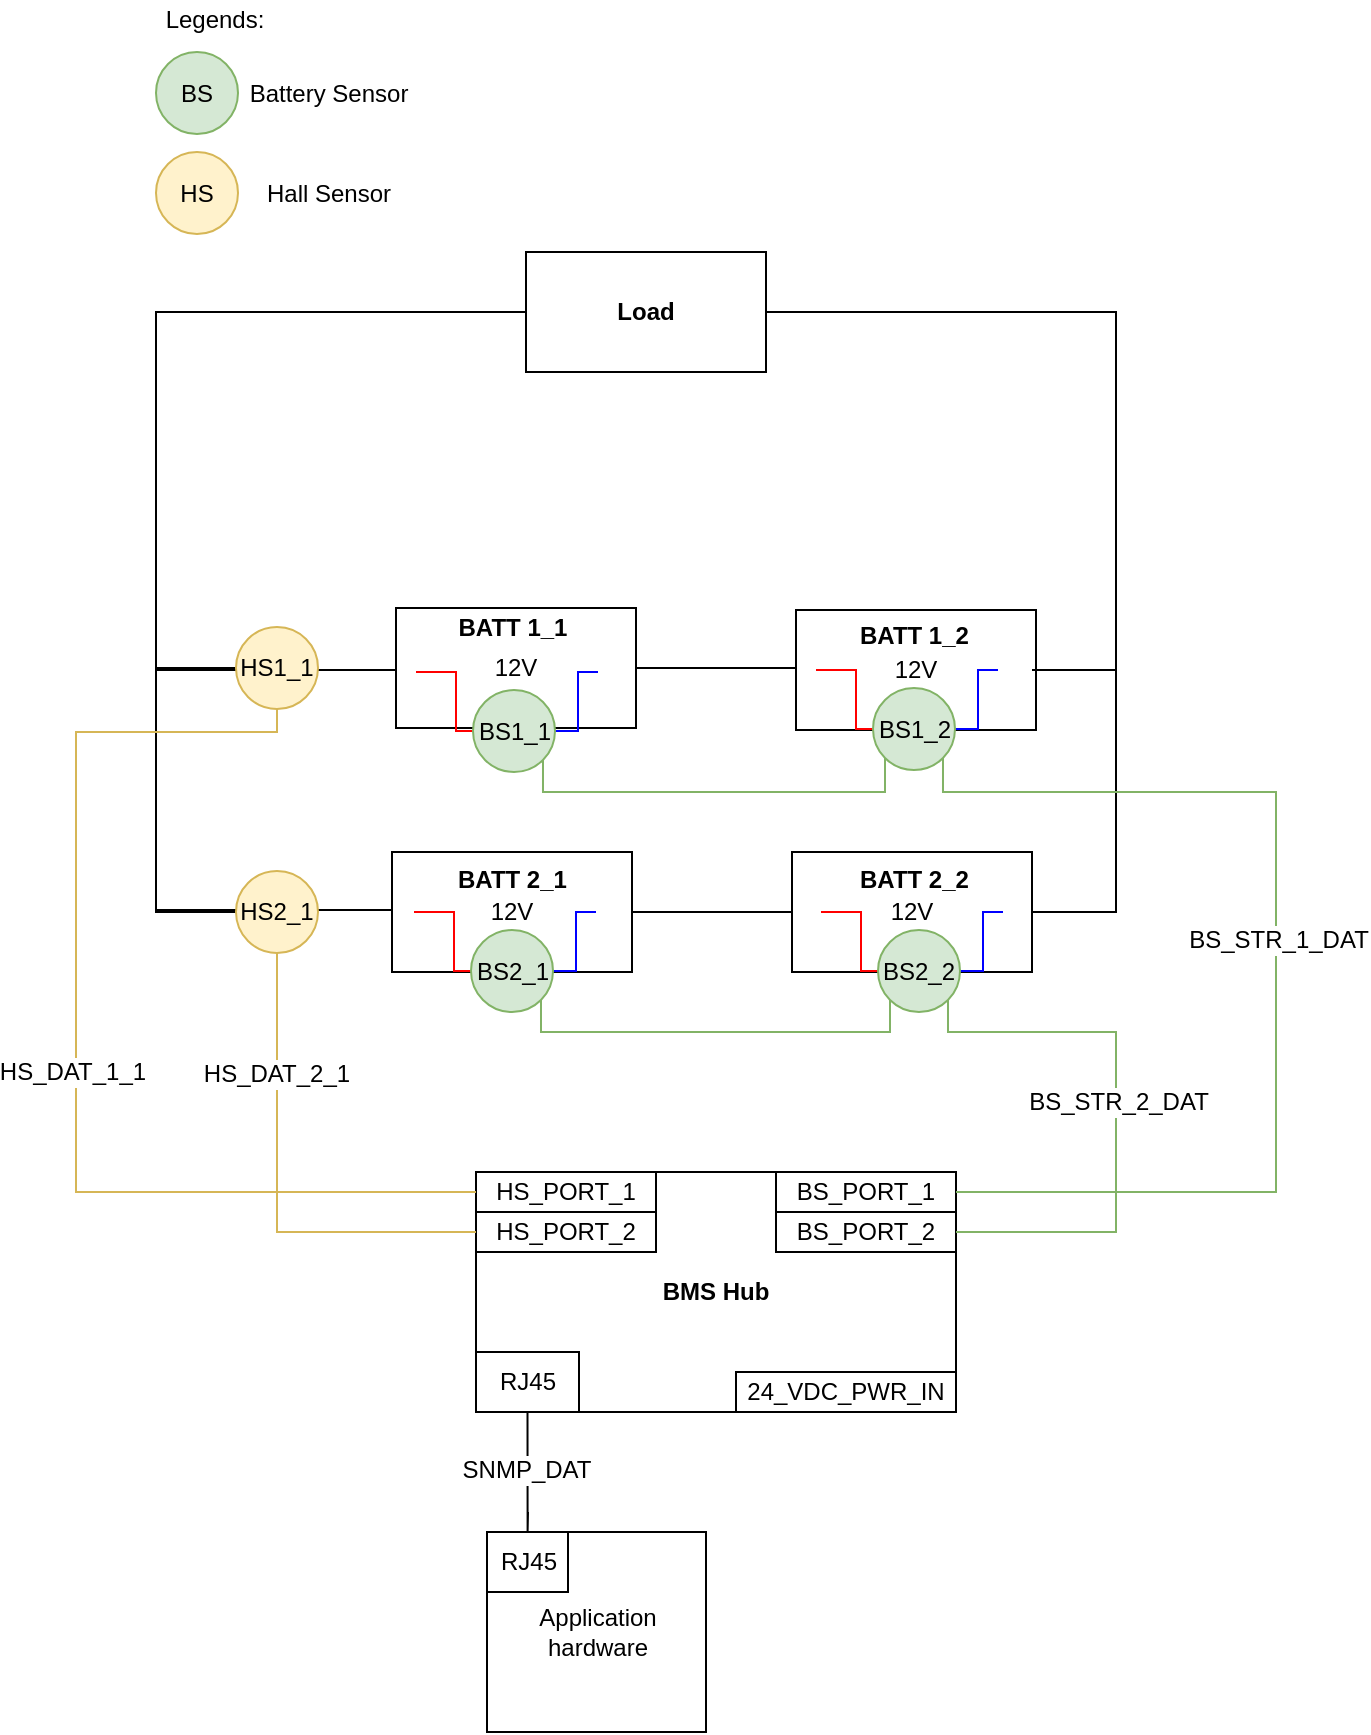 <mxfile version="12.8.6" type="device"><diagram id="7ETy845e9SUNJe_iU1Gr" name="Page-1"><mxGraphModel dx="868" dy="1533" grid="1" gridSize="10" guides="1" tooltips="1" connect="1" arrows="1" fold="1" page="1" pageScale="1" pageWidth="850" pageHeight="1100" math="0" shadow="0"><root><mxCell id="0"/><mxCell id="1" parent="0"/><mxCell id="hTwhYHttpcQ__WdgH_34-5" value="12V" style="rounded=0;whiteSpace=wrap;html=1;" vertex="1" parent="1"><mxGeometry x="240" y="78" width="120" height="60" as="geometry"/></mxCell><mxCell id="hTwhYHttpcQ__WdgH_34-10" value="" style="shape=image;html=1;verticalAlign=top;verticalLabelPosition=bottom;labelBackgroundColor=#ffffff;imageAspect=0;aspect=fixed;image=https://cdn4.iconfinder.com/data/icons/ionicons/512/icon-minus-round-128.png" vertex="1" parent="1"><mxGeometry x="340" y="101" width="18" height="18" as="geometry"/></mxCell><mxCell id="hTwhYHttpcQ__WdgH_34-25" style="edgeStyle=orthogonalEdgeStyle;rounded=0;orthogonalLoop=1;jettySize=auto;html=1;entryX=0;entryY=0.5;entryDx=0;entryDy=0;endArrow=none;endFill=0;" edge="1" parent="1" source="hTwhYHttpcQ__WdgH_34-71" target="hTwhYHttpcQ__WdgH_34-24"><mxGeometry relative="1" as="geometry"><Array as="points"><mxPoint x="120" y="-70"/></Array></mxGeometry></mxCell><mxCell id="hTwhYHttpcQ__WdgH_34-14" value="" style="shape=image;html=1;verticalAlign=top;verticalLabelPosition=bottom;labelBackgroundColor=#ffffff;imageAspect=0;aspect=fixed;image=https://cdn4.iconfinder.com/data/icons/ionicons/512/icon-plus-round-128.png" vertex="1" parent="1"><mxGeometry x="240" y="99" width="20" height="20" as="geometry"/></mxCell><mxCell id="hTwhYHttpcQ__WdgH_34-15" value="12V" style="rounded=0;whiteSpace=wrap;html=1;" vertex="1" parent="1"><mxGeometry x="440" y="79" width="120" height="60" as="geometry"/></mxCell><mxCell id="hTwhYHttpcQ__WdgH_34-27" style="edgeStyle=orthogonalEdgeStyle;rounded=0;orthogonalLoop=1;jettySize=auto;html=1;entryX=1;entryY=0.5;entryDx=0;entryDy=0;endArrow=none;endFill=0;" edge="1" parent="1" source="hTwhYHttpcQ__WdgH_34-16" target="hTwhYHttpcQ__WdgH_34-24"><mxGeometry relative="1" as="geometry"><Array as="points"><mxPoint x="600" y="109"/><mxPoint x="600" y="-70"/></Array></mxGeometry></mxCell><mxCell id="hTwhYHttpcQ__WdgH_34-16" value="" style="shape=image;html=1;verticalAlign=top;verticalLabelPosition=bottom;labelBackgroundColor=#ffffff;imageAspect=0;aspect=fixed;image=https://cdn4.iconfinder.com/data/icons/ionicons/512/icon-minus-round-128.png" vertex="1" parent="1"><mxGeometry x="540" y="100" width="18" height="18" as="geometry"/></mxCell><mxCell id="hTwhYHttpcQ__WdgH_34-29" style="edgeStyle=orthogonalEdgeStyle;rounded=0;orthogonalLoop=1;jettySize=auto;html=1;entryX=1;entryY=0.5;entryDx=0;entryDy=0;endArrow=none;endFill=0;" edge="1" parent="1" source="hTwhYHttpcQ__WdgH_34-17" target="hTwhYHttpcQ__WdgH_34-5"><mxGeometry relative="1" as="geometry"/></mxCell><mxCell id="hTwhYHttpcQ__WdgH_34-17" value="" style="shape=image;html=1;verticalAlign=top;verticalLabelPosition=bottom;labelBackgroundColor=#ffffff;imageAspect=0;aspect=fixed;image=https://cdn4.iconfinder.com/data/icons/ionicons/512/icon-plus-round-128.png" vertex="1" parent="1"><mxGeometry x="440" y="98" width="20" height="20" as="geometry"/></mxCell><mxCell id="hTwhYHttpcQ__WdgH_34-18" value="12V" style="rounded=0;whiteSpace=wrap;html=1;" vertex="1" parent="1"><mxGeometry x="238" y="200" width="120" height="60" as="geometry"/></mxCell><mxCell id="hTwhYHttpcQ__WdgH_34-19" value="" style="shape=image;html=1;verticalAlign=top;verticalLabelPosition=bottom;labelBackgroundColor=#ffffff;imageAspect=0;aspect=fixed;image=https://cdn4.iconfinder.com/data/icons/ionicons/512/icon-minus-round-128.png" vertex="1" parent="1"><mxGeometry x="338" y="221" width="18" height="18" as="geometry"/></mxCell><mxCell id="hTwhYHttpcQ__WdgH_34-26" style="edgeStyle=orthogonalEdgeStyle;rounded=0;orthogonalLoop=1;jettySize=auto;html=1;entryX=0;entryY=0.5;entryDx=0;entryDy=0;endArrow=none;endFill=0;" edge="1" parent="1" source="hTwhYHttpcQ__WdgH_34-73" target="hTwhYHttpcQ__WdgH_34-24"><mxGeometry relative="1" as="geometry"><Array as="points"><mxPoint x="120" y="-70"/></Array></mxGeometry></mxCell><mxCell id="hTwhYHttpcQ__WdgH_34-20" value="" style="shape=image;html=1;verticalAlign=top;verticalLabelPosition=bottom;labelBackgroundColor=#ffffff;imageAspect=0;aspect=fixed;image=https://cdn4.iconfinder.com/data/icons/ionicons/512/icon-plus-round-128.png" vertex="1" parent="1"><mxGeometry x="238" y="219" width="20" height="20" as="geometry"/></mxCell><mxCell id="hTwhYHttpcQ__WdgH_34-28" style="edgeStyle=orthogonalEdgeStyle;rounded=0;orthogonalLoop=1;jettySize=auto;html=1;entryX=1;entryY=0.5;entryDx=0;entryDy=0;endArrow=none;endFill=0;" edge="1" parent="1" source="hTwhYHttpcQ__WdgH_34-21" target="hTwhYHttpcQ__WdgH_34-24"><mxGeometry relative="1" as="geometry"><Array as="points"><mxPoint x="600" y="230"/><mxPoint x="600" y="-70"/></Array></mxGeometry></mxCell><mxCell id="hTwhYHttpcQ__WdgH_34-30" style="edgeStyle=orthogonalEdgeStyle;rounded=0;orthogonalLoop=1;jettySize=auto;html=1;entryX=1;entryY=0.5;entryDx=0;entryDy=0;endArrow=none;endFill=0;" edge="1" parent="1" source="hTwhYHttpcQ__WdgH_34-21" target="hTwhYHttpcQ__WdgH_34-18"><mxGeometry relative="1" as="geometry"/></mxCell><mxCell id="hTwhYHttpcQ__WdgH_34-21" value="12V" style="rounded=0;whiteSpace=wrap;html=1;" vertex="1" parent="1"><mxGeometry x="438" y="200" width="120" height="60" as="geometry"/></mxCell><mxCell id="hTwhYHttpcQ__WdgH_34-22" value="" style="shape=image;html=1;verticalAlign=top;verticalLabelPosition=bottom;labelBackgroundColor=#ffffff;imageAspect=0;aspect=fixed;image=https://cdn4.iconfinder.com/data/icons/ionicons/512/icon-minus-round-128.png" vertex="1" parent="1"><mxGeometry x="538" y="221" width="18" height="18" as="geometry"/></mxCell><mxCell id="hTwhYHttpcQ__WdgH_34-23" value="" style="shape=image;html=1;verticalAlign=top;verticalLabelPosition=bottom;labelBackgroundColor=#ffffff;imageAspect=0;aspect=fixed;image=https://cdn4.iconfinder.com/data/icons/ionicons/512/icon-plus-round-128.png" vertex="1" parent="1"><mxGeometry x="438" y="219" width="20" height="20" as="geometry"/></mxCell><mxCell id="hTwhYHttpcQ__WdgH_34-24" value="&lt;b&gt;Load&lt;/b&gt;" style="rounded=0;whiteSpace=wrap;html=1;" vertex="1" parent="1"><mxGeometry x="305" y="-100" width="120" height="60" as="geometry"/></mxCell><mxCell id="hTwhYHttpcQ__WdgH_34-31" value="&lt;b&gt;BMS Hub&lt;/b&gt;" style="rounded=0;whiteSpace=wrap;html=1;" vertex="1" parent="1"><mxGeometry x="280" y="360" width="240" height="120" as="geometry"/></mxCell><mxCell id="hTwhYHttpcQ__WdgH_34-32" value="HS_PORT_1" style="rounded=0;whiteSpace=wrap;html=1;" vertex="1" parent="1"><mxGeometry x="280" y="360" width="90" height="20" as="geometry"/></mxCell><mxCell id="hTwhYHttpcQ__WdgH_34-33" value="HS_PORT_2" style="rounded=0;whiteSpace=wrap;html=1;" vertex="1" parent="1"><mxGeometry x="280" y="380" width="90" height="20" as="geometry"/></mxCell><mxCell id="hTwhYHttpcQ__WdgH_34-34" value="BS_PORT_1" style="rounded=0;whiteSpace=wrap;html=1;" vertex="1" parent="1"><mxGeometry x="430" y="360" width="90" height="20" as="geometry"/></mxCell><mxCell id="hTwhYHttpcQ__WdgH_34-35" value="BS_PORT_2" style="rounded=0;whiteSpace=wrap;html=1;" vertex="1" parent="1"><mxGeometry x="430" y="380" width="90" height="20" as="geometry"/></mxCell><mxCell id="hTwhYHttpcQ__WdgH_34-38" style="edgeStyle=orthogonalEdgeStyle;rounded=0;orthogonalLoop=1;jettySize=auto;html=1;exitX=0;exitY=0.5;exitDx=0;exitDy=0;entryX=0.5;entryY=0.55;entryDx=0;entryDy=0;entryPerimeter=0;endArrow=none;endFill=0;strokeColor=#FF0000;" edge="1" parent="1" source="hTwhYHttpcQ__WdgH_34-37" target="hTwhYHttpcQ__WdgH_34-14"><mxGeometry relative="1" as="geometry"><Array as="points"><mxPoint x="270" y="140"/><mxPoint x="270" y="110"/></Array></mxGeometry></mxCell><mxCell id="hTwhYHttpcQ__WdgH_34-40" style="edgeStyle=orthogonalEdgeStyle;rounded=0;orthogonalLoop=1;jettySize=auto;html=1;exitX=1;exitY=0.5;exitDx=0;exitDy=0;entryX=0;entryY=0.5;entryDx=0;entryDy=0;endArrow=none;endFill=0;strokeColor=#0000FF;fillColor=#dae8fc;" edge="1" parent="1"><mxGeometry relative="1" as="geometry"><mxPoint x="319.5" y="139.5" as="sourcePoint"/><mxPoint x="341" y="110" as="targetPoint"/><Array as="points"><mxPoint x="331" y="140"/><mxPoint x="331" y="110"/></Array></mxGeometry></mxCell><mxCell id="hTwhYHttpcQ__WdgH_34-64" style="edgeStyle=orthogonalEdgeStyle;rounded=0;orthogonalLoop=1;jettySize=auto;html=1;exitX=1;exitY=1;exitDx=0;exitDy=0;entryX=0;entryY=1;entryDx=0;entryDy=0;endArrow=none;endFill=0;strokeColor=#82b366;fillColor=#d5e8d4;" edge="1" parent="1" source="hTwhYHttpcQ__WdgH_34-37" target="hTwhYHttpcQ__WdgH_34-46"><mxGeometry relative="1" as="geometry"><Array as="points"><mxPoint x="314" y="170"/><mxPoint x="485" y="170"/></Array></mxGeometry></mxCell><mxCell id="hTwhYHttpcQ__WdgH_34-37" value="BS1_1" style="ellipse;whiteSpace=wrap;html=1;aspect=fixed;fillColor=#d5e8d4;strokeColor=#82b366;" vertex="1" parent="1"><mxGeometry x="278.5" y="119" width="41" height="41" as="geometry"/></mxCell><mxCell id="hTwhYHttpcQ__WdgH_34-44" style="edgeStyle=orthogonalEdgeStyle;rounded=0;orthogonalLoop=1;jettySize=auto;html=1;exitX=0;exitY=0.5;exitDx=0;exitDy=0;entryX=0.5;entryY=0.55;entryDx=0;entryDy=0;entryPerimeter=0;endArrow=none;endFill=0;strokeColor=#FF0000;" edge="1" parent="1" source="hTwhYHttpcQ__WdgH_34-46"><mxGeometry relative="1" as="geometry"><mxPoint x="450" y="109" as="targetPoint"/><Array as="points"><mxPoint x="470" y="139"/><mxPoint x="470" y="109"/></Array></mxGeometry></mxCell><mxCell id="hTwhYHttpcQ__WdgH_34-45" style="edgeStyle=orthogonalEdgeStyle;rounded=0;orthogonalLoop=1;jettySize=auto;html=1;exitX=1;exitY=0.5;exitDx=0;exitDy=0;entryX=0;entryY=0.5;entryDx=0;entryDy=0;endArrow=none;endFill=0;strokeColor=#0000FF;" edge="1" parent="1"><mxGeometry relative="1" as="geometry"><mxPoint x="519.5" y="138.5" as="sourcePoint"/><mxPoint x="541" y="109" as="targetPoint"/><Array as="points"><mxPoint x="531" y="139"/><mxPoint x="531" y="109"/></Array></mxGeometry></mxCell><mxCell id="hTwhYHttpcQ__WdgH_34-67" style="edgeStyle=orthogonalEdgeStyle;rounded=0;orthogonalLoop=1;jettySize=auto;html=1;exitX=1;exitY=1;exitDx=0;exitDy=0;endArrow=none;endFill=0;strokeColor=#82b366;entryX=1;entryY=0.5;entryDx=0;entryDy=0;fillColor=#d5e8d4;" edge="1" parent="1" source="hTwhYHttpcQ__WdgH_34-46" target="hTwhYHttpcQ__WdgH_34-34"><mxGeometry relative="1" as="geometry"><mxPoint x="660" y="190" as="targetPoint"/><Array as="points"><mxPoint x="514" y="170"/><mxPoint x="680" y="170"/><mxPoint x="680" y="370"/></Array></mxGeometry></mxCell><mxCell id="hTwhYHttpcQ__WdgH_34-83" value="BS_STR_1_DAT" style="text;html=1;align=center;verticalAlign=middle;resizable=0;points=[];labelBackgroundColor=#ffffff;" vertex="1" connectable="0" parent="hTwhYHttpcQ__WdgH_34-67"><mxGeometry x="-0.053" y="1" relative="1" as="geometry"><mxPoint as="offset"/></mxGeometry></mxCell><mxCell id="hTwhYHttpcQ__WdgH_34-46" value="BS1_2" style="ellipse;whiteSpace=wrap;html=1;aspect=fixed;fillColor=#d5e8d4;strokeColor=#82b366;" vertex="1" parent="1"><mxGeometry x="478.5" y="118" width="41" height="41" as="geometry"/></mxCell><mxCell id="hTwhYHttpcQ__WdgH_34-47" style="edgeStyle=orthogonalEdgeStyle;rounded=0;orthogonalLoop=1;jettySize=auto;html=1;exitX=0;exitY=0.5;exitDx=0;exitDy=0;entryX=0.5;entryY=0.55;entryDx=0;entryDy=0;entryPerimeter=0;endArrow=none;endFill=0;strokeColor=#FF0000;" edge="1" parent="1" source="hTwhYHttpcQ__WdgH_34-49"><mxGeometry relative="1" as="geometry"><mxPoint x="249" y="230" as="targetPoint"/><Array as="points"><mxPoint x="269" y="260"/><mxPoint x="269" y="230"/></Array></mxGeometry></mxCell><mxCell id="hTwhYHttpcQ__WdgH_34-48" style="edgeStyle=orthogonalEdgeStyle;rounded=0;orthogonalLoop=1;jettySize=auto;html=1;exitX=1;exitY=0.5;exitDx=0;exitDy=0;entryX=0;entryY=0.5;entryDx=0;entryDy=0;endArrow=none;endFill=0;strokeColor=#0000FF;" edge="1" parent="1"><mxGeometry relative="1" as="geometry"><mxPoint x="318.5" y="259.5" as="sourcePoint"/><mxPoint x="340" y="230" as="targetPoint"/><Array as="points"><mxPoint x="330" y="260"/><mxPoint x="330" y="230"/></Array></mxGeometry></mxCell><mxCell id="hTwhYHttpcQ__WdgH_34-68" style="edgeStyle=orthogonalEdgeStyle;rounded=0;orthogonalLoop=1;jettySize=auto;html=1;exitX=1;exitY=1;exitDx=0;exitDy=0;entryX=0;entryY=1;entryDx=0;entryDy=0;endArrow=none;endFill=0;strokeColor=#82b366;fillColor=#d5e8d4;" edge="1" parent="1" source="hTwhYHttpcQ__WdgH_34-49" target="hTwhYHttpcQ__WdgH_34-55"><mxGeometry relative="1" as="geometry"><Array as="points"><mxPoint x="313" y="290"/><mxPoint x="487" y="290"/></Array></mxGeometry></mxCell><mxCell id="hTwhYHttpcQ__WdgH_34-49" value="BS2_1" style="ellipse;whiteSpace=wrap;html=1;aspect=fixed;fillColor=#d5e8d4;strokeColor=#82b366;" vertex="1" parent="1"><mxGeometry x="277.5" y="239" width="41" height="41" as="geometry"/></mxCell><mxCell id="hTwhYHttpcQ__WdgH_34-53" style="edgeStyle=orthogonalEdgeStyle;rounded=0;orthogonalLoop=1;jettySize=auto;html=1;exitX=0;exitY=0.5;exitDx=0;exitDy=0;entryX=0.5;entryY=0.55;entryDx=0;entryDy=0;entryPerimeter=0;endArrow=none;endFill=0;strokeColor=#FF0000;" edge="1" parent="1" source="hTwhYHttpcQ__WdgH_34-55"><mxGeometry relative="1" as="geometry"><mxPoint x="452.5" y="230" as="targetPoint"/><Array as="points"><mxPoint x="472.5" y="260"/><mxPoint x="472.5" y="230"/></Array></mxGeometry></mxCell><mxCell id="hTwhYHttpcQ__WdgH_34-54" style="edgeStyle=orthogonalEdgeStyle;rounded=0;orthogonalLoop=1;jettySize=auto;html=1;exitX=1;exitY=0.5;exitDx=0;exitDy=0;entryX=0;entryY=0.5;entryDx=0;entryDy=0;endArrow=none;endFill=0;strokeColor=#0000FF;" edge="1" parent="1"><mxGeometry relative="1" as="geometry"><mxPoint x="522" y="259.5" as="sourcePoint"/><mxPoint x="543.5" y="230" as="targetPoint"/><Array as="points"><mxPoint x="533.5" y="260"/><mxPoint x="533.5" y="230"/></Array></mxGeometry></mxCell><mxCell id="hTwhYHttpcQ__WdgH_34-69" style="edgeStyle=orthogonalEdgeStyle;rounded=0;orthogonalLoop=1;jettySize=auto;html=1;exitX=1;exitY=1;exitDx=0;exitDy=0;entryX=1;entryY=0.5;entryDx=0;entryDy=0;endArrow=none;endFill=0;strokeColor=#82b366;fillColor=#d5e8d4;" edge="1" parent="1" source="hTwhYHttpcQ__WdgH_34-55" target="hTwhYHttpcQ__WdgH_34-35"><mxGeometry relative="1" as="geometry"><Array as="points"><mxPoint x="516" y="290"/><mxPoint x="600" y="290"/><mxPoint x="600" y="390"/></Array></mxGeometry></mxCell><mxCell id="hTwhYHttpcQ__WdgH_34-55" value="BS2_2" style="ellipse;whiteSpace=wrap;html=1;aspect=fixed;fillColor=#d5e8d4;strokeColor=#82b366;" vertex="1" parent="1"><mxGeometry x="481" y="239" width="41" height="41" as="geometry"/></mxCell><mxCell id="hTwhYHttpcQ__WdgH_34-57" value="BS" style="ellipse;whiteSpace=wrap;html=1;aspect=fixed;fillColor=#d5e8d4;strokeColor=#82b366;" vertex="1" parent="1"><mxGeometry x="120" y="-200" width="41" height="41" as="geometry"/></mxCell><mxCell id="hTwhYHttpcQ__WdgH_34-58" value="Legends:" style="text;html=1;align=center;verticalAlign=middle;resizable=0;points=[];autosize=1;" vertex="1" parent="1"><mxGeometry x="119" y="-226" width="60" height="20" as="geometry"/></mxCell><mxCell id="hTwhYHttpcQ__WdgH_34-59" value="Battery Sensor" style="text;html=1;align=center;verticalAlign=middle;resizable=0;points=[];autosize=1;" vertex="1" parent="1"><mxGeometry x="161" y="-189.5" width="90" height="20" as="geometry"/></mxCell><mxCell id="hTwhYHttpcQ__WdgH_34-72" style="edgeStyle=orthogonalEdgeStyle;rounded=0;orthogonalLoop=1;jettySize=auto;html=1;entryX=0;entryY=0.5;entryDx=0;entryDy=0;endArrow=none;endFill=0;" edge="1" parent="1" source="hTwhYHttpcQ__WdgH_34-14" target="hTwhYHttpcQ__WdgH_34-71"><mxGeometry relative="1" as="geometry"><mxPoint x="240" y="109" as="sourcePoint"/><mxPoint x="340" y="-70" as="targetPoint"/><Array as="points"><mxPoint x="120" y="109"/></Array></mxGeometry></mxCell><mxCell id="hTwhYHttpcQ__WdgH_34-77" style="edgeStyle=orthogonalEdgeStyle;rounded=0;orthogonalLoop=1;jettySize=auto;html=1;exitX=0.5;exitY=1;exitDx=0;exitDy=0;entryX=0;entryY=0.5;entryDx=0;entryDy=0;endArrow=none;endFill=0;strokeColor=#d6b656;fillColor=#fff2cc;" edge="1" parent="1" source="hTwhYHttpcQ__WdgH_34-71" target="hTwhYHttpcQ__WdgH_34-32"><mxGeometry relative="1" as="geometry"><Array as="points"><mxPoint x="181" y="140"/><mxPoint x="80" y="140"/><mxPoint x="80" y="370"/></Array></mxGeometry></mxCell><mxCell id="hTwhYHttpcQ__WdgH_34-81" value="HS_DAT_1_1" style="text;html=1;align=center;verticalAlign=middle;resizable=0;points=[];labelBackgroundColor=#ffffff;" vertex="1" connectable="0" parent="hTwhYHttpcQ__WdgH_34-77"><mxGeometry x="-0.118" y="-2" relative="1" as="geometry"><mxPoint y="43" as="offset"/></mxGeometry></mxCell><mxCell id="hTwhYHttpcQ__WdgH_34-71" value="HS1_1" style="ellipse;whiteSpace=wrap;html=1;aspect=fixed;fillColor=#fff2cc;strokeColor=#d6b656;" vertex="1" parent="1"><mxGeometry x="160" y="87.5" width="41" height="41" as="geometry"/></mxCell><mxCell id="hTwhYHttpcQ__WdgH_34-74" style="edgeStyle=orthogonalEdgeStyle;rounded=0;orthogonalLoop=1;jettySize=auto;html=1;entryX=0;entryY=0.5;entryDx=0;entryDy=0;endArrow=none;endFill=0;" edge="1" parent="1" source="hTwhYHttpcQ__WdgH_34-20" target="hTwhYHttpcQ__WdgH_34-73"><mxGeometry relative="1" as="geometry"><mxPoint x="238" y="229" as="sourcePoint"/><mxPoint x="340" y="-70" as="targetPoint"/><Array as="points"><mxPoint x="120" y="229"/></Array></mxGeometry></mxCell><mxCell id="hTwhYHttpcQ__WdgH_34-75" value="HS" style="ellipse;whiteSpace=wrap;html=1;aspect=fixed;fillColor=#fff2cc;strokeColor=#d6b656;" vertex="1" parent="1"><mxGeometry x="120" y="-150" width="41" height="41" as="geometry"/></mxCell><mxCell id="hTwhYHttpcQ__WdgH_34-80" style="edgeStyle=orthogonalEdgeStyle;rounded=0;orthogonalLoop=1;jettySize=auto;html=1;exitX=0.5;exitY=1;exitDx=0;exitDy=0;entryX=0;entryY=0.25;entryDx=0;entryDy=0;endArrow=none;endFill=0;strokeColor=#d6b656;fillColor=#fff2cc;" edge="1" parent="1" source="hTwhYHttpcQ__WdgH_34-73" target="hTwhYHttpcQ__WdgH_34-31"><mxGeometry relative="1" as="geometry"/></mxCell><mxCell id="hTwhYHttpcQ__WdgH_34-73" value="HS2_1" style="ellipse;whiteSpace=wrap;html=1;aspect=fixed;fillColor=#fff2cc;strokeColor=#d6b656;" vertex="1" parent="1"><mxGeometry x="160" y="209.5" width="41" height="41" as="geometry"/></mxCell><mxCell id="hTwhYHttpcQ__WdgH_34-76" value="Hall Sensor" style="text;html=1;align=center;verticalAlign=middle;resizable=0;points=[];autosize=1;" vertex="1" parent="1"><mxGeometry x="166" y="-139.5" width="80" height="20" as="geometry"/></mxCell><mxCell id="hTwhYHttpcQ__WdgH_34-82" value="HS_DAT_2_1" style="text;html=1;align=center;verticalAlign=middle;resizable=0;points=[];labelBackgroundColor=#ffffff;" vertex="1" connectable="0" parent="1"><mxGeometry x="180" y="268" as="geometry"><mxPoint y="43" as="offset"/></mxGeometry></mxCell><mxCell id="hTwhYHttpcQ__WdgH_34-84" value="BS_STR_2_DAT" style="text;html=1;align=center;verticalAlign=middle;resizable=0;points=[];labelBackgroundColor=#ffffff;" vertex="1" connectable="0" parent="1"><mxGeometry x="560" y="289.996" as="geometry"><mxPoint x="41" y="35" as="offset"/></mxGeometry></mxCell><mxCell id="hTwhYHttpcQ__WdgH_34-86" value="24_VDC_PWR_IN" style="rounded=0;whiteSpace=wrap;html=1;" vertex="1" parent="1"><mxGeometry x="410" y="460" width="110" height="20" as="geometry"/></mxCell><mxCell id="hTwhYHttpcQ__WdgH_34-87" value="Application hardware" style="rounded=0;whiteSpace=wrap;html=1;fillColor=#ffffff;" vertex="1" parent="1"><mxGeometry x="285.5" y="540" width="109.5" height="100" as="geometry"/></mxCell><mxCell id="hTwhYHttpcQ__WdgH_34-88" value="RJ45" style="rounded=0;whiteSpace=wrap;html=1;fillColor=#ffffff;" vertex="1" parent="1"><mxGeometry x="285.5" y="540" width="40.5" height="30" as="geometry"/></mxCell><mxCell id="hTwhYHttpcQ__WdgH_34-91" style="edgeStyle=orthogonalEdgeStyle;rounded=0;orthogonalLoop=1;jettySize=auto;html=1;exitX=0.5;exitY=1;exitDx=0;exitDy=0;endArrow=none;endFill=0;strokeColor=#000000;" edge="1" parent="1" source="hTwhYHttpcQ__WdgH_34-89"><mxGeometry relative="1" as="geometry"><mxPoint x="306" y="530" as="targetPoint"/><Array as="points"><mxPoint x="306" y="540"/><mxPoint x="306" y="540"/></Array></mxGeometry></mxCell><mxCell id="hTwhYHttpcQ__WdgH_34-93" value="SNMP_DAT" style="text;html=1;align=center;verticalAlign=middle;resizable=0;points=[];labelBackgroundColor=#ffffff;" vertex="1" connectable="0" parent="hTwhYHttpcQ__WdgH_34-91"><mxGeometry x="-0.238" y="2" relative="1" as="geometry"><mxPoint x="-2.78" y="2" as="offset"/></mxGeometry></mxCell><mxCell id="hTwhYHttpcQ__WdgH_34-89" value="RJ45" style="rounded=0;whiteSpace=wrap;html=1;fillColor=#ffffff;" vertex="1" parent="1"><mxGeometry x="280" y="450" width="51.5" height="30" as="geometry"/></mxCell><mxCell id="hTwhYHttpcQ__WdgH_34-94" value="&lt;b&gt;BATT 1_1&lt;/b&gt;" style="text;html=1;align=center;verticalAlign=middle;resizable=0;points=[];autosize=1;" vertex="1" parent="1"><mxGeometry x="263" y="78" width="70" height="20" as="geometry"/></mxCell><mxCell id="hTwhYHttpcQ__WdgH_34-95" value="&lt;b&gt;BATT 1_2&lt;/b&gt;" style="text;html=1;" vertex="1" parent="1"><mxGeometry x="470" y="78" width="70" height="30" as="geometry"/></mxCell><mxCell id="hTwhYHttpcQ__WdgH_34-96" value="&lt;b&gt;BATT 2_1&lt;/b&gt;" style="text;html=1;" vertex="1" parent="1"><mxGeometry x="268.5" y="200" width="50" height="30" as="geometry"/></mxCell><mxCell id="hTwhYHttpcQ__WdgH_34-97" value="&lt;b&gt;BATT 2_2&lt;/b&gt;" style="text;html=1;" vertex="1" parent="1"><mxGeometry x="470" y="200" width="70" height="30" as="geometry"/></mxCell></root></mxGraphModel></diagram></mxfile>